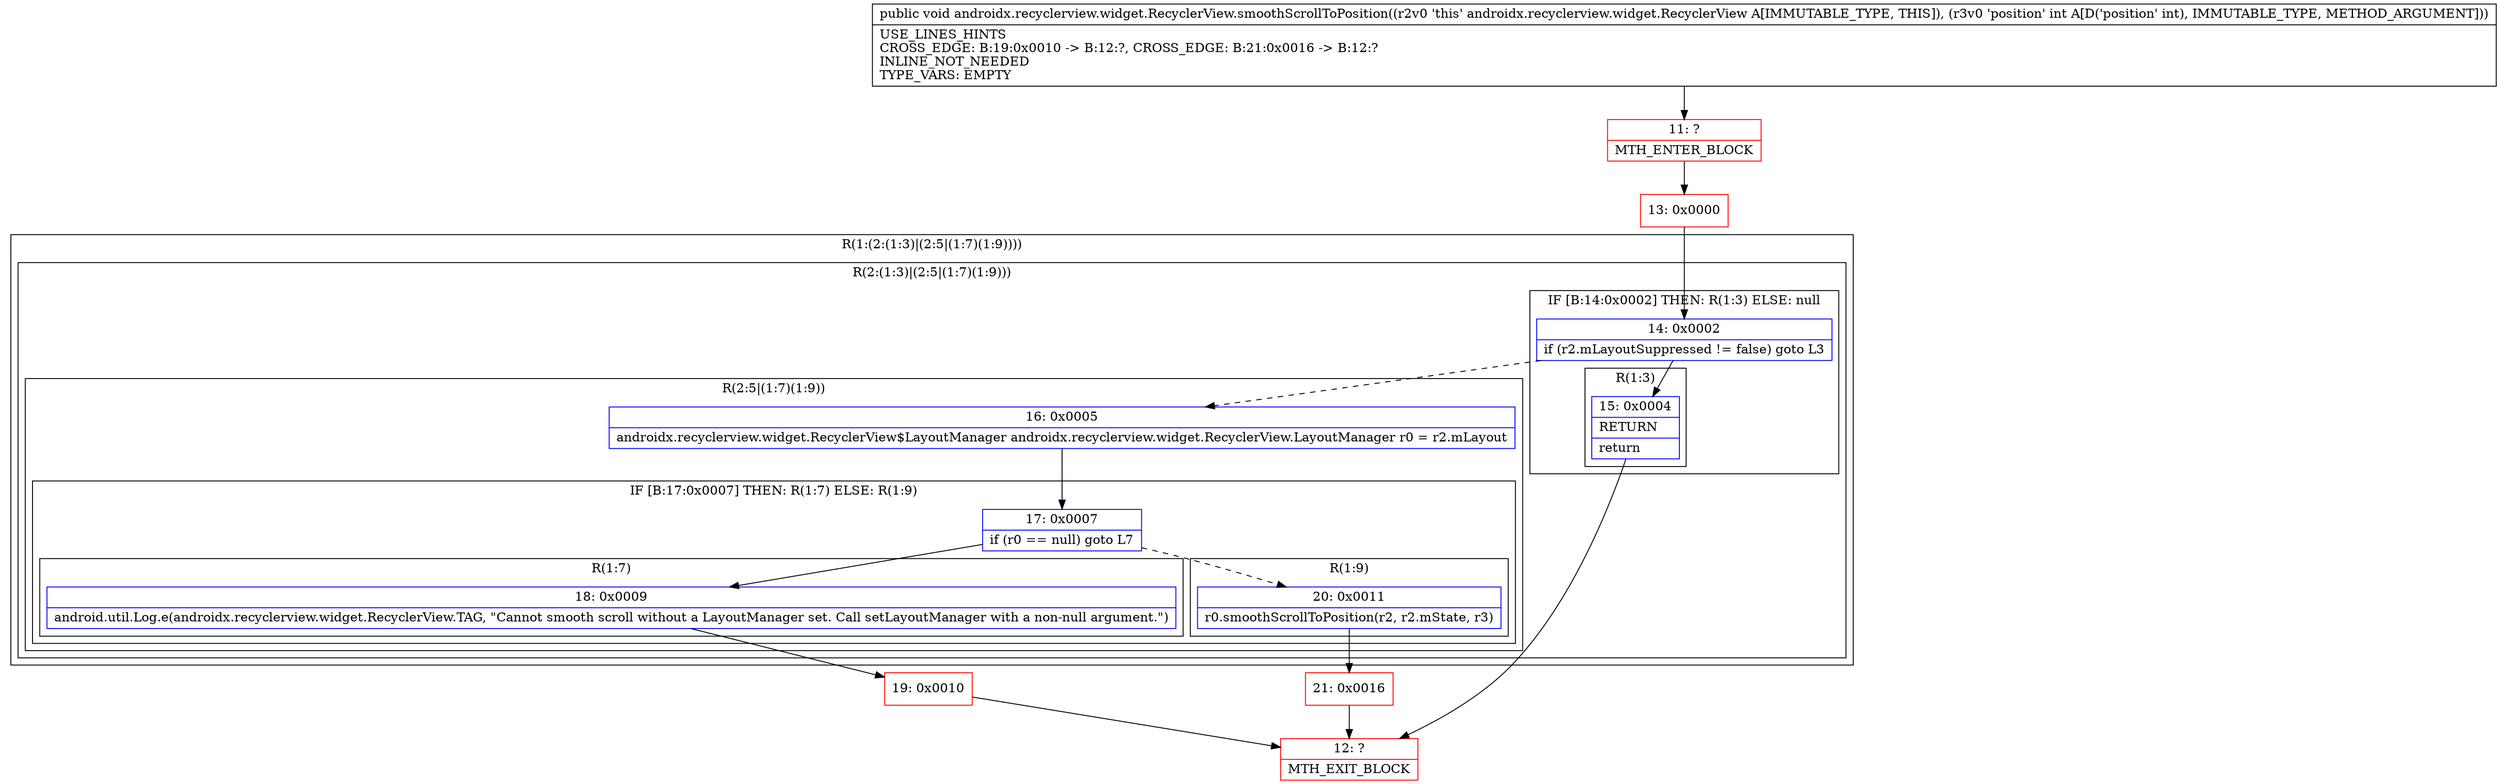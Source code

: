 digraph "CFG forandroidx.recyclerview.widget.RecyclerView.smoothScrollToPosition(I)V" {
subgraph cluster_Region_199917123 {
label = "R(1:(2:(1:3)|(2:5|(1:7)(1:9))))";
node [shape=record,color=blue];
subgraph cluster_Region_726273392 {
label = "R(2:(1:3)|(2:5|(1:7)(1:9)))";
node [shape=record,color=blue];
subgraph cluster_IfRegion_38370247 {
label = "IF [B:14:0x0002] THEN: R(1:3) ELSE: null";
node [shape=record,color=blue];
Node_14 [shape=record,label="{14\:\ 0x0002|if (r2.mLayoutSuppressed != false) goto L3\l}"];
subgraph cluster_Region_142415692 {
label = "R(1:3)";
node [shape=record,color=blue];
Node_15 [shape=record,label="{15\:\ 0x0004|RETURN\l|return\l}"];
}
}
subgraph cluster_Region_566651845 {
label = "R(2:5|(1:7)(1:9))";
node [shape=record,color=blue];
Node_16 [shape=record,label="{16\:\ 0x0005|androidx.recyclerview.widget.RecyclerView$LayoutManager androidx.recyclerview.widget.RecyclerView.LayoutManager r0 = r2.mLayout\l}"];
subgraph cluster_IfRegion_1968484387 {
label = "IF [B:17:0x0007] THEN: R(1:7) ELSE: R(1:9)";
node [shape=record,color=blue];
Node_17 [shape=record,label="{17\:\ 0x0007|if (r0 == null) goto L7\l}"];
subgraph cluster_Region_1354594406 {
label = "R(1:7)";
node [shape=record,color=blue];
Node_18 [shape=record,label="{18\:\ 0x0009|android.util.Log.e(androidx.recyclerview.widget.RecyclerView.TAG, \"Cannot smooth scroll without a LayoutManager set. Call setLayoutManager with a non\-null argument.\")\l}"];
}
subgraph cluster_Region_1844069161 {
label = "R(1:9)";
node [shape=record,color=blue];
Node_20 [shape=record,label="{20\:\ 0x0011|r0.smoothScrollToPosition(r2, r2.mState, r3)\l}"];
}
}
}
}
}
Node_11 [shape=record,color=red,label="{11\:\ ?|MTH_ENTER_BLOCK\l}"];
Node_13 [shape=record,color=red,label="{13\:\ 0x0000}"];
Node_12 [shape=record,color=red,label="{12\:\ ?|MTH_EXIT_BLOCK\l}"];
Node_19 [shape=record,color=red,label="{19\:\ 0x0010}"];
Node_21 [shape=record,color=red,label="{21\:\ 0x0016}"];
MethodNode[shape=record,label="{public void androidx.recyclerview.widget.RecyclerView.smoothScrollToPosition((r2v0 'this' androidx.recyclerview.widget.RecyclerView A[IMMUTABLE_TYPE, THIS]), (r3v0 'position' int A[D('position' int), IMMUTABLE_TYPE, METHOD_ARGUMENT]))  | USE_LINES_HINTS\lCROSS_EDGE: B:19:0x0010 \-\> B:12:?, CROSS_EDGE: B:21:0x0016 \-\> B:12:?\lINLINE_NOT_NEEDED\lTYPE_VARS: EMPTY\l}"];
MethodNode -> Node_11;Node_14 -> Node_15;
Node_14 -> Node_16[style=dashed];
Node_15 -> Node_12;
Node_16 -> Node_17;
Node_17 -> Node_18;
Node_17 -> Node_20[style=dashed];
Node_18 -> Node_19;
Node_20 -> Node_21;
Node_11 -> Node_13;
Node_13 -> Node_14;
Node_19 -> Node_12;
Node_21 -> Node_12;
}

